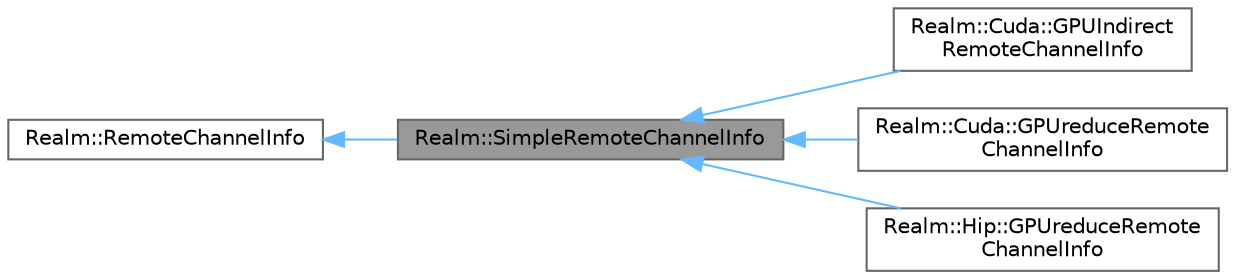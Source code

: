 digraph "Realm::SimpleRemoteChannelInfo"
{
 // LATEX_PDF_SIZE
  bgcolor="transparent";
  edge [fontname=Helvetica,fontsize=10,labelfontname=Helvetica,labelfontsize=10];
  node [fontname=Helvetica,fontsize=10,shape=box,height=0.2,width=0.4];
  rankdir="LR";
  Node1 [id="Node000001",label="Realm::SimpleRemoteChannelInfo",height=0.2,width=0.4,color="gray40", fillcolor="grey60", style="filled", fontcolor="black",tooltip=" "];
  Node2 -> Node1 [id="edge1_Node000001_Node000002",dir="back",color="steelblue1",style="solid",tooltip=" "];
  Node2 [id="Node000002",label="Realm::RemoteChannelInfo",height=0.2,width=0.4,color="gray40", fillcolor="white", style="filled",URL="$classRealm_1_1RemoteChannelInfo.html",tooltip=" "];
  Node1 -> Node3 [id="edge2_Node000001_Node000003",dir="back",color="steelblue1",style="solid",tooltip=" "];
  Node3 [id="Node000003",label="Realm::Cuda::GPUIndirect\lRemoteChannelInfo",height=0.2,width=0.4,color="gray40", fillcolor="white", style="filled",URL="$classRealm_1_1Cuda_1_1GPUIndirectRemoteChannelInfo.html",tooltip=" "];
  Node1 -> Node4 [id="edge3_Node000001_Node000004",dir="back",color="steelblue1",style="solid",tooltip=" "];
  Node4 [id="Node000004",label="Realm::Cuda::GPUreduceRemote\lChannelInfo",height=0.2,width=0.4,color="gray40", fillcolor="white", style="filled",URL="$classRealm_1_1Cuda_1_1GPUreduceRemoteChannelInfo.html",tooltip=" "];
  Node1 -> Node5 [id="edge4_Node000001_Node000005",dir="back",color="steelblue1",style="solid",tooltip=" "];
  Node5 [id="Node000005",label="Realm::Hip::GPUreduceRemote\lChannelInfo",height=0.2,width=0.4,color="gray40", fillcolor="white", style="filled",URL="$classRealm_1_1Hip_1_1GPUreduceRemoteChannelInfo.html",tooltip=" "];
}

